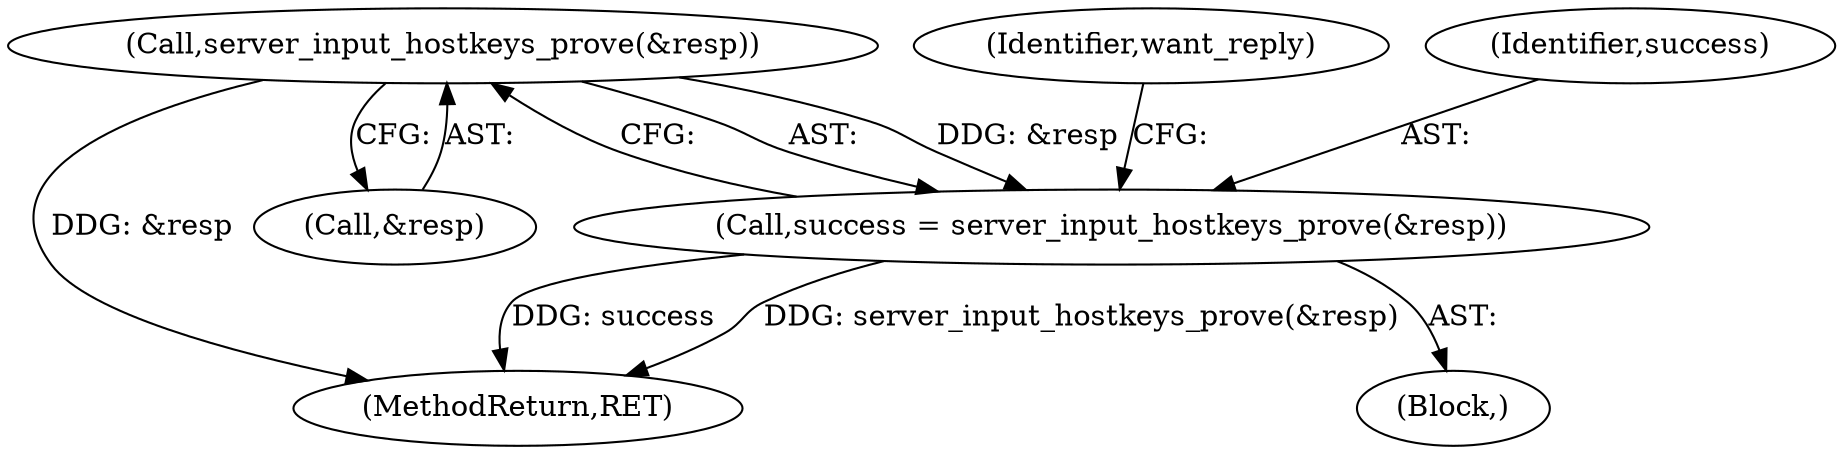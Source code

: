 digraph "0_src_c76fac666ea038753294f2ac94d310f8adece9ce@pointer" {
"1000446" [label="(Call,server_input_hostkeys_prove(&resp))"];
"1000444" [label="(Call,success = server_input_hostkeys_prove(&resp))"];
"1000450" [label="(Identifier,want_reply)"];
"1000445" [label="(Identifier,success)"];
"1000477" [label="(MethodReturn,RET)"];
"1000447" [label="(Call,&resp)"];
"1000443" [label="(Block,)"];
"1000444" [label="(Call,success = server_input_hostkeys_prove(&resp))"];
"1000446" [label="(Call,server_input_hostkeys_prove(&resp))"];
"1000446" -> "1000444"  [label="AST: "];
"1000446" -> "1000447"  [label="CFG: "];
"1000447" -> "1000446"  [label="AST: "];
"1000444" -> "1000446"  [label="CFG: "];
"1000446" -> "1000477"  [label="DDG: &resp"];
"1000446" -> "1000444"  [label="DDG: &resp"];
"1000444" -> "1000443"  [label="AST: "];
"1000445" -> "1000444"  [label="AST: "];
"1000450" -> "1000444"  [label="CFG: "];
"1000444" -> "1000477"  [label="DDG: server_input_hostkeys_prove(&resp)"];
"1000444" -> "1000477"  [label="DDG: success"];
}
